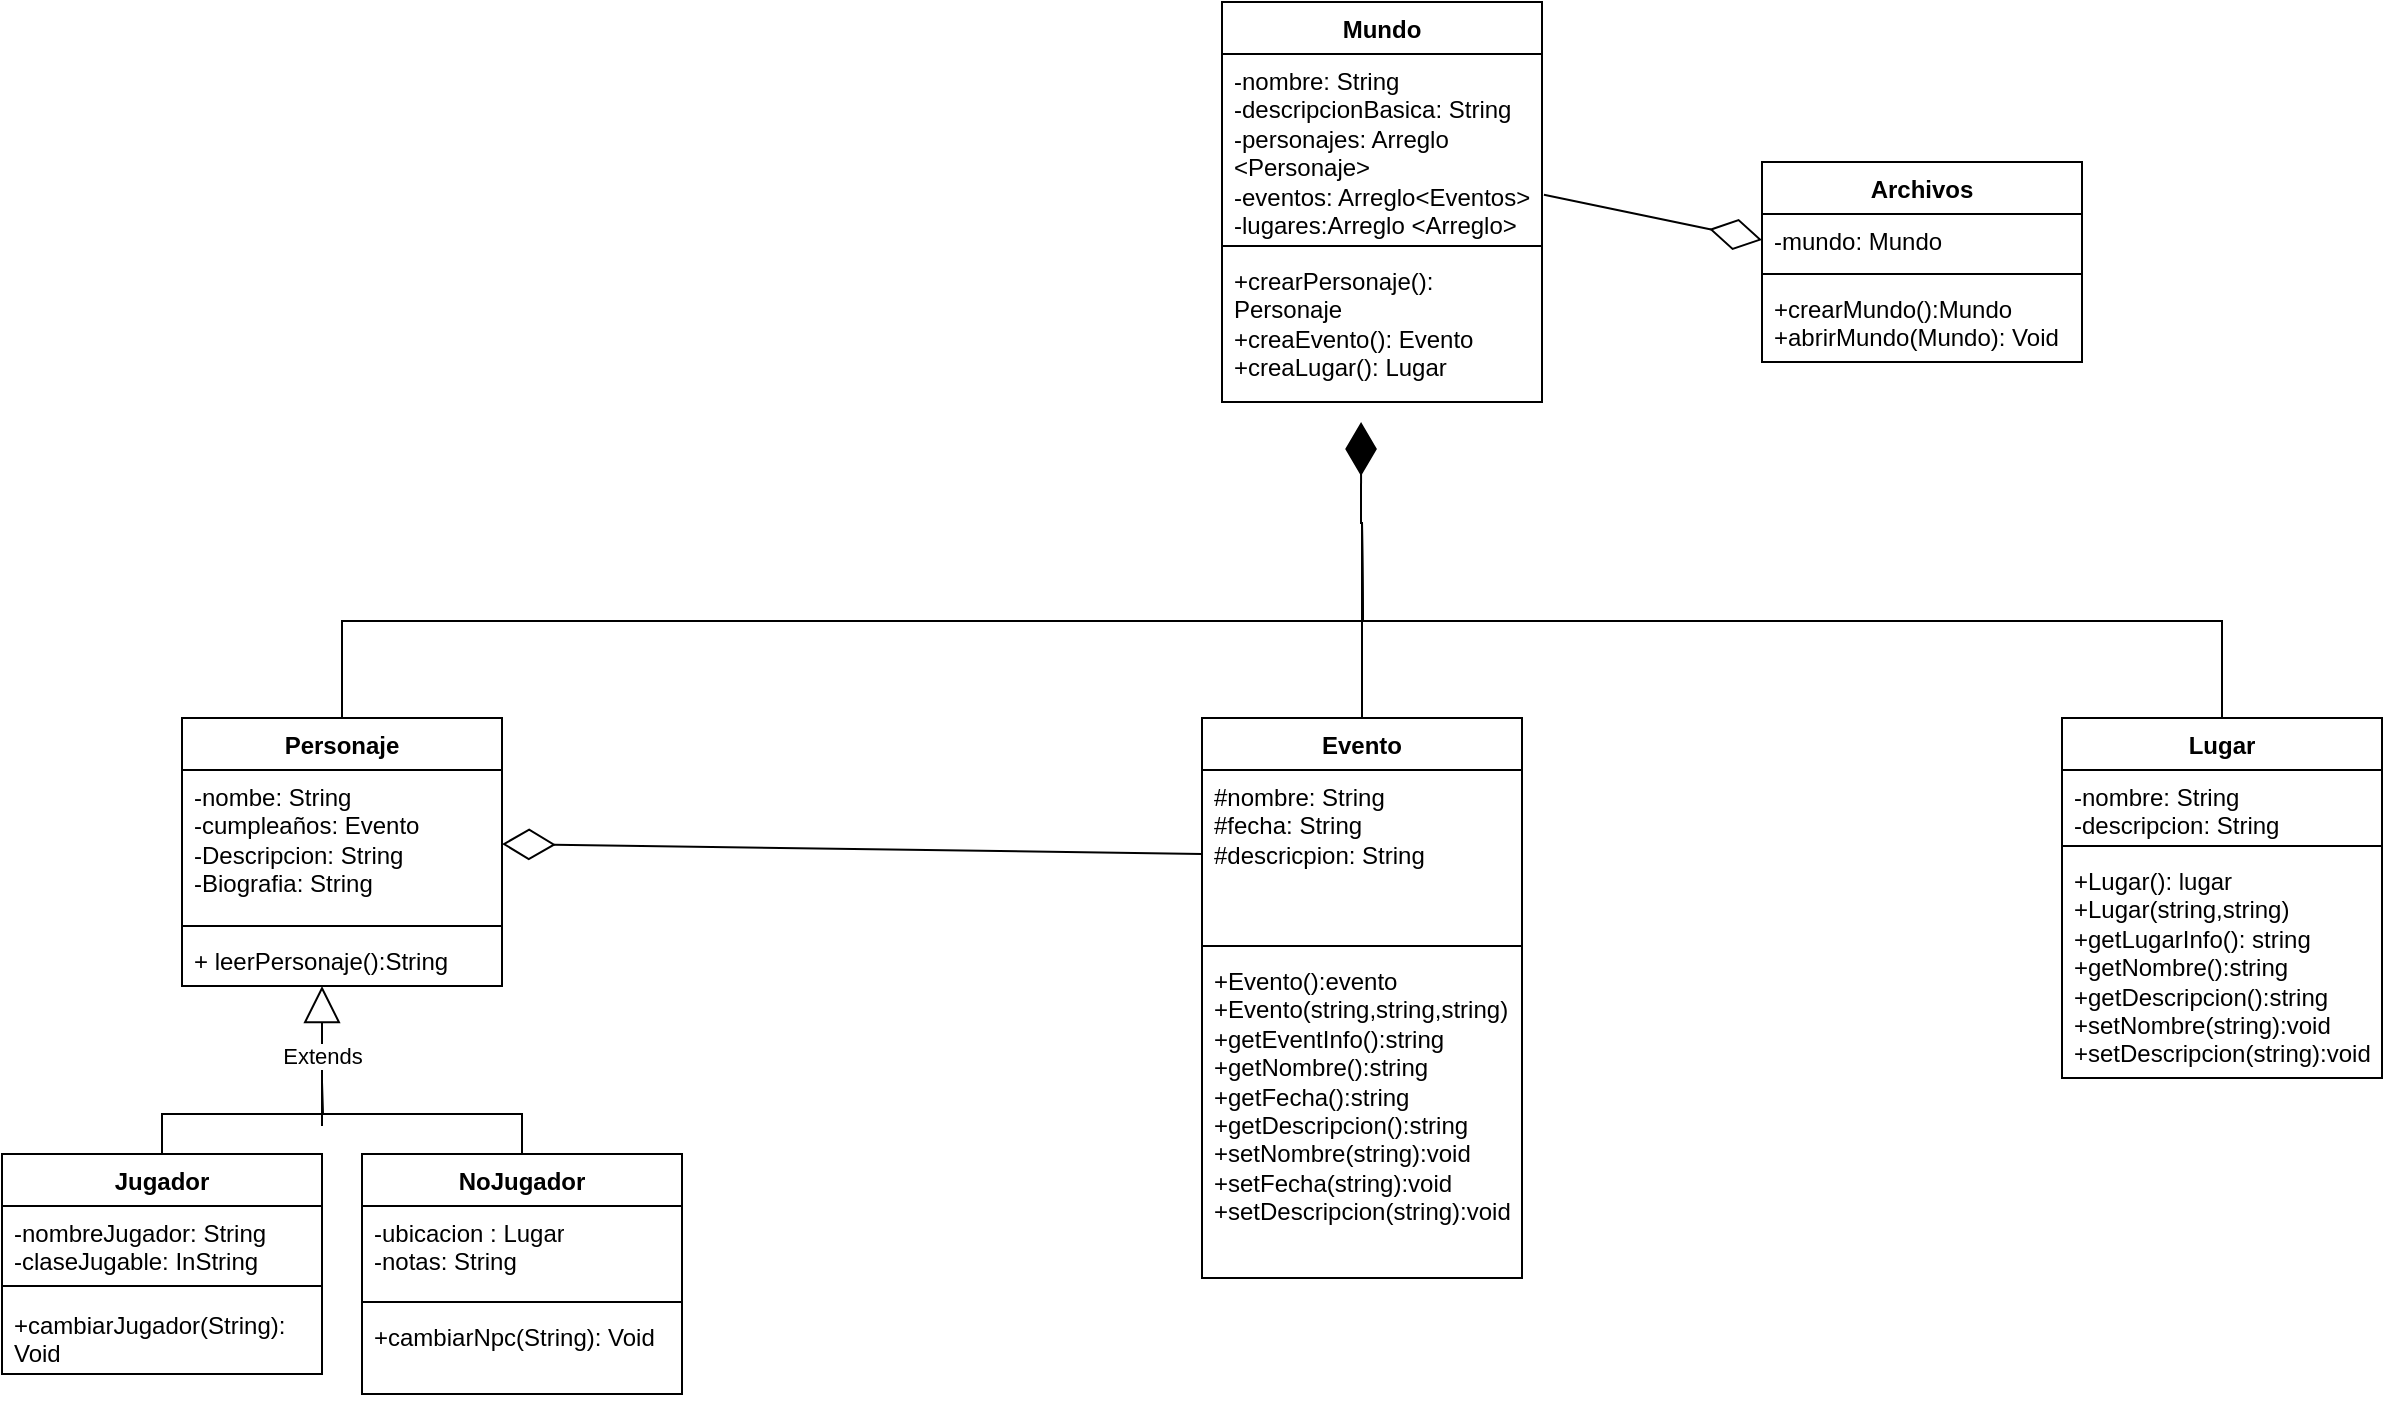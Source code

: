 <mxfile version="22.1.4" type="github">
  <diagram name="Página-1" id="b2sGQ0O7b21xchEfbVHK">
    <mxGraphModel dx="1753" dy="1630" grid="1" gridSize="10" guides="1" tooltips="1" connect="1" arrows="1" fold="1" page="1" pageScale="1" pageWidth="827" pageHeight="1169" math="0" shadow="0">
      <root>
        <mxCell id="0" />
        <mxCell id="1" parent="0" />
        <mxCell id="iOLiX6w0n6cZNtET1yug-1" value="Mundo" style="swimlane;fontStyle=1;align=center;verticalAlign=top;childLayout=stackLayout;horizontal=1;startSize=26;horizontalStack=0;resizeParent=1;resizeParentMax=0;resizeLast=0;collapsible=1;marginBottom=0;whiteSpace=wrap;html=1;" parent="1" vertex="1">
          <mxGeometry x="350" y="-40" width="160" height="200" as="geometry" />
        </mxCell>
        <mxCell id="iOLiX6w0n6cZNtET1yug-2" value="-nombre: String&lt;br&gt;-descripcionBasica: String&lt;br&gt;-personajes: Arreglo &amp;lt;Personaje&amp;gt;&lt;br&gt;-eventos: Arreglo&amp;lt;Eventos&amp;gt;&lt;br&gt;-lugares:Arreglo &amp;lt;Arreglo&amp;gt;" style="text;strokeColor=none;fillColor=none;align=left;verticalAlign=top;spacingLeft=4;spacingRight=4;overflow=hidden;rotatable=0;points=[[0,0.5],[1,0.5]];portConstraint=eastwest;whiteSpace=wrap;html=1;" parent="iOLiX6w0n6cZNtET1yug-1" vertex="1">
          <mxGeometry y="26" width="160" height="92" as="geometry" />
        </mxCell>
        <mxCell id="iOLiX6w0n6cZNtET1yug-3" value="" style="line;strokeWidth=1;fillColor=none;align=left;verticalAlign=middle;spacingTop=-1;spacingLeft=3;spacingRight=3;rotatable=0;labelPosition=right;points=[];portConstraint=eastwest;strokeColor=inherit;" parent="iOLiX6w0n6cZNtET1yug-1" vertex="1">
          <mxGeometry y="118" width="160" height="8" as="geometry" />
        </mxCell>
        <mxCell id="iOLiX6w0n6cZNtET1yug-4" value="+crearPersonaje(): Personaje&lt;br&gt;+creaEvento(): Evento&lt;br&gt;+creaLugar(): Lugar" style="text;strokeColor=none;fillColor=none;align=left;verticalAlign=top;spacingLeft=4;spacingRight=4;overflow=hidden;rotatable=0;points=[[0,0.5],[1,0.5]];portConstraint=eastwest;whiteSpace=wrap;html=1;" parent="iOLiX6w0n6cZNtET1yug-1" vertex="1">
          <mxGeometry y="126" width="160" height="74" as="geometry" />
        </mxCell>
        <mxCell id="iOLiX6w0n6cZNtET1yug-24" style="edgeStyle=orthogonalEdgeStyle;rounded=0;orthogonalLoop=1;jettySize=auto;html=1;exitX=0.5;exitY=0;exitDx=0;exitDy=0;endArrow=none;endFill=0;" parent="1" source="iOLiX6w0n6cZNtET1yug-5" edge="1">
          <mxGeometry relative="1" as="geometry">
            <mxPoint x="420" y="220" as="targetPoint" />
          </mxGeometry>
        </mxCell>
        <mxCell id="iOLiX6w0n6cZNtET1yug-5" value="Personaje" style="swimlane;fontStyle=1;align=center;verticalAlign=top;childLayout=stackLayout;horizontal=1;startSize=26;horizontalStack=0;resizeParent=1;resizeParentMax=0;resizeLast=0;collapsible=1;marginBottom=0;whiteSpace=wrap;html=1;" parent="1" vertex="1">
          <mxGeometry x="-170" y="318" width="160" height="134" as="geometry">
            <mxRectangle x="10" y="318" width="100" height="30" as="alternateBounds" />
          </mxGeometry>
        </mxCell>
        <mxCell id="iOLiX6w0n6cZNtET1yug-6" value="-nombe: String&lt;br&gt;-cumpleaños: Evento&lt;br&gt;-Descripcion: String&lt;br&gt;-Biografia: String" style="text;strokeColor=none;fillColor=none;align=left;verticalAlign=top;spacingLeft=4;spacingRight=4;overflow=hidden;rotatable=0;points=[[0,0.5],[1,0.5]];portConstraint=eastwest;whiteSpace=wrap;html=1;" parent="iOLiX6w0n6cZNtET1yug-5" vertex="1">
          <mxGeometry y="26" width="160" height="74" as="geometry" />
        </mxCell>
        <mxCell id="iOLiX6w0n6cZNtET1yug-7" value="" style="line;strokeWidth=1;fillColor=none;align=left;verticalAlign=middle;spacingTop=-1;spacingLeft=3;spacingRight=3;rotatable=0;labelPosition=right;points=[];portConstraint=eastwest;strokeColor=inherit;" parent="iOLiX6w0n6cZNtET1yug-5" vertex="1">
          <mxGeometry y="100" width="160" height="8" as="geometry" />
        </mxCell>
        <mxCell id="fIcGyZLEMwAVsQXeChhn-1" value="+ leerPersonaje():String" style="text;strokeColor=none;fillColor=none;align=left;verticalAlign=top;spacingLeft=4;spacingRight=4;overflow=hidden;rotatable=0;points=[[0,0.5],[1,0.5]];portConstraint=eastwest;whiteSpace=wrap;html=1;" parent="iOLiX6w0n6cZNtET1yug-5" vertex="1">
          <mxGeometry y="108" width="160" height="26" as="geometry" />
        </mxCell>
        <mxCell id="iOLiX6w0n6cZNtET1yug-25" style="edgeStyle=orthogonalEdgeStyle;rounded=0;orthogonalLoop=1;jettySize=auto;html=1;exitX=0.5;exitY=0;exitDx=0;exitDy=0;endArrow=none;endFill=0;" parent="1" source="iOLiX6w0n6cZNtET1yug-9" edge="1">
          <mxGeometry relative="1" as="geometry">
            <mxPoint x="420" y="220" as="targetPoint" />
          </mxGeometry>
        </mxCell>
        <mxCell id="iOLiX6w0n6cZNtET1yug-9" value="Evento" style="swimlane;fontStyle=1;align=center;verticalAlign=top;childLayout=stackLayout;horizontal=1;startSize=26;horizontalStack=0;resizeParent=1;resizeParentMax=0;resizeLast=0;collapsible=1;marginBottom=0;whiteSpace=wrap;html=1;" parent="1" vertex="1">
          <mxGeometry x="340" y="318" width="160" height="280" as="geometry" />
        </mxCell>
        <mxCell id="iOLiX6w0n6cZNtET1yug-10" value="#nombre: String&lt;br&gt;#fecha: String&lt;br&gt;#descricpion: String" style="text;strokeColor=none;fillColor=none;align=left;verticalAlign=top;spacingLeft=4;spacingRight=4;overflow=hidden;rotatable=0;points=[[0,0.5],[1,0.5]];portConstraint=eastwest;whiteSpace=wrap;html=1;" parent="iOLiX6w0n6cZNtET1yug-9" vertex="1">
          <mxGeometry y="26" width="160" height="84" as="geometry" />
        </mxCell>
        <mxCell id="iOLiX6w0n6cZNtET1yug-11" value="" style="line;strokeWidth=1;fillColor=none;align=left;verticalAlign=middle;spacingTop=-1;spacingLeft=3;spacingRight=3;rotatable=0;labelPosition=right;points=[];portConstraint=eastwest;strokeColor=inherit;" parent="iOLiX6w0n6cZNtET1yug-9" vertex="1">
          <mxGeometry y="110" width="160" height="8" as="geometry" />
        </mxCell>
        <mxCell id="fIcGyZLEMwAVsQXeChhn-2" value="+Evento():evento&lt;br&gt;+Evento(string,string,string)&lt;br&gt;+getEventInfo():string&lt;br&gt;+getNombre():string&lt;br&gt;+getFecha():string&lt;br&gt;+getDescripcion():string&lt;br&gt;+setNombre(string):void&lt;br&gt;+setFecha(string):void&lt;br&gt;+setDescripcion(string):void" style="text;strokeColor=none;fillColor=none;align=left;verticalAlign=top;spacingLeft=4;spacingRight=4;overflow=hidden;rotatable=0;points=[[0,0.5],[1,0.5]];portConstraint=eastwest;whiteSpace=wrap;html=1;" parent="iOLiX6w0n6cZNtET1yug-9" vertex="1">
          <mxGeometry y="118" width="160" height="162" as="geometry" />
        </mxCell>
        <mxCell id="iOLiX6w0n6cZNtET1yug-26" style="edgeStyle=orthogonalEdgeStyle;rounded=0;orthogonalLoop=1;jettySize=auto;html=1;exitX=0.5;exitY=0;exitDx=0;exitDy=0;endArrow=none;endFill=0;" parent="1" source="iOLiX6w0n6cZNtET1yug-13" edge="1">
          <mxGeometry relative="1" as="geometry">
            <mxPoint x="420" y="220" as="targetPoint" />
          </mxGeometry>
        </mxCell>
        <mxCell id="iOLiX6w0n6cZNtET1yug-13" value="Lugar" style="swimlane;fontStyle=1;align=center;verticalAlign=top;childLayout=stackLayout;horizontal=1;startSize=26;horizontalStack=0;resizeParent=1;resizeParentMax=0;resizeLast=0;collapsible=1;marginBottom=0;whiteSpace=wrap;html=1;" parent="1" vertex="1">
          <mxGeometry x="770" y="318" width="160" height="180" as="geometry" />
        </mxCell>
        <mxCell id="iOLiX6w0n6cZNtET1yug-14" value="-nombre: String&lt;br&gt;-descripcion: String" style="text;strokeColor=none;fillColor=none;align=left;verticalAlign=top;spacingLeft=4;spacingRight=4;overflow=hidden;rotatable=0;points=[[0,0.5],[1,0.5]];portConstraint=eastwest;whiteSpace=wrap;html=1;" parent="iOLiX6w0n6cZNtET1yug-13" vertex="1">
          <mxGeometry y="26" width="160" height="34" as="geometry" />
        </mxCell>
        <mxCell id="iOLiX6w0n6cZNtET1yug-15" value="" style="line;strokeWidth=1;fillColor=none;align=left;verticalAlign=middle;spacingTop=-1;spacingLeft=3;spacingRight=3;rotatable=0;labelPosition=right;points=[];portConstraint=eastwest;strokeColor=inherit;" parent="iOLiX6w0n6cZNtET1yug-13" vertex="1">
          <mxGeometry y="60" width="160" height="8" as="geometry" />
        </mxCell>
        <mxCell id="fIcGyZLEMwAVsQXeChhn-3" value="+Lugar(): lugar&lt;br&gt;+Lugar(string,string)&lt;br&gt;+getLugarInfo(): string&lt;br&gt;+getNombre():string&lt;br&gt;+getDescripcion():string&lt;br&gt;+setNombre(string):void&lt;br&gt;+setDescripcion(string):void" style="text;strokeColor=none;fillColor=none;align=left;verticalAlign=top;spacingLeft=4;spacingRight=4;overflow=hidden;rotatable=0;points=[[0,0.5],[1,0.5]];portConstraint=eastwest;whiteSpace=wrap;html=1;" parent="iOLiX6w0n6cZNtET1yug-13" vertex="1">
          <mxGeometry y="68" width="160" height="112" as="geometry" />
        </mxCell>
        <mxCell id="iOLiX6w0n6cZNtET1yug-28" value="" style="endArrow=diamondThin;endFill=1;endSize=24;html=1;rounded=0;entryX=0.519;entryY=1.115;entryDx=0;entryDy=0;entryPerimeter=0;" parent="1" edge="1">
          <mxGeometry width="160" relative="1" as="geometry">
            <mxPoint x="419.5" y="221.01" as="sourcePoint" />
            <mxPoint x="419.54" y="170" as="targetPoint" />
          </mxGeometry>
        </mxCell>
        <mxCell id="iOLiX6w0n6cZNtET1yug-29" value="" style="endArrow=diamondThin;endFill=0;endSize=24;html=1;rounded=0;exitX=0;exitY=0.5;exitDx=0;exitDy=0;entryX=1;entryY=0.5;entryDx=0;entryDy=0;" parent="1" source="iOLiX6w0n6cZNtET1yug-10" target="iOLiX6w0n6cZNtET1yug-6" edge="1">
          <mxGeometry width="160" relative="1" as="geometry">
            <mxPoint x="140" y="550" as="sourcePoint" />
            <mxPoint x="300" y="550" as="targetPoint" />
          </mxGeometry>
        </mxCell>
        <mxCell id="iOLiX6w0n6cZNtET1yug-36" value="Archivos" style="swimlane;fontStyle=1;align=center;verticalAlign=top;childLayout=stackLayout;horizontal=1;startSize=26;horizontalStack=0;resizeParent=1;resizeParentMax=0;resizeLast=0;collapsible=1;marginBottom=0;whiteSpace=wrap;html=1;" parent="1" vertex="1">
          <mxGeometry x="620" y="40" width="160" height="100" as="geometry" />
        </mxCell>
        <mxCell id="iOLiX6w0n6cZNtET1yug-37" value="-mundo: Mundo" style="text;strokeColor=none;fillColor=none;align=left;verticalAlign=top;spacingLeft=4;spacingRight=4;overflow=hidden;rotatable=0;points=[[0,0.5],[1,0.5]];portConstraint=eastwest;whiteSpace=wrap;html=1;" parent="iOLiX6w0n6cZNtET1yug-36" vertex="1">
          <mxGeometry y="26" width="160" height="26" as="geometry" />
        </mxCell>
        <mxCell id="iOLiX6w0n6cZNtET1yug-38" value="" style="line;strokeWidth=1;fillColor=none;align=left;verticalAlign=middle;spacingTop=-1;spacingLeft=3;spacingRight=3;rotatable=0;labelPosition=right;points=[];portConstraint=eastwest;strokeColor=inherit;" parent="iOLiX6w0n6cZNtET1yug-36" vertex="1">
          <mxGeometry y="52" width="160" height="8" as="geometry" />
        </mxCell>
        <mxCell id="iOLiX6w0n6cZNtET1yug-39" value="+crearMundo():Mundo&lt;br&gt;+abrirMundo(Mundo): Void" style="text;strokeColor=none;fillColor=none;align=left;verticalAlign=top;spacingLeft=4;spacingRight=4;overflow=hidden;rotatable=0;points=[[0,0.5],[1,0.5]];portConstraint=eastwest;whiteSpace=wrap;html=1;" parent="iOLiX6w0n6cZNtET1yug-36" vertex="1">
          <mxGeometry y="60" width="160" height="40" as="geometry" />
        </mxCell>
        <mxCell id="iOLiX6w0n6cZNtET1yug-40" value="" style="endArrow=diamondThin;endFill=0;endSize=24;html=1;rounded=0;entryX=0;entryY=0.5;entryDx=0;entryDy=0;exitX=1.006;exitY=0.765;exitDx=0;exitDy=0;exitPerimeter=0;" parent="1" source="iOLiX6w0n6cZNtET1yug-2" target="iOLiX6w0n6cZNtET1yug-37" edge="1">
          <mxGeometry width="160" relative="1" as="geometry">
            <mxPoint x="530" y="90" as="sourcePoint" />
            <mxPoint x="480" y="195" as="targetPoint" />
          </mxGeometry>
        </mxCell>
        <mxCell id="fIcGyZLEMwAVsQXeChhn-13" style="edgeStyle=orthogonalEdgeStyle;rounded=0;orthogonalLoop=1;jettySize=auto;html=1;endArrow=none;endFill=0;" parent="1" edge="1">
          <mxGeometry relative="1" as="geometry">
            <mxPoint x="-120" y="516" as="targetPoint" />
            <Array as="points">
              <mxPoint y="516" />
            </Array>
            <mxPoint y="536" as="sourcePoint" />
          </mxGeometry>
        </mxCell>
        <mxCell id="fIcGyZLEMwAVsQXeChhn-11" value="Extends" style="endArrow=block;endSize=16;endFill=0;html=1;rounded=0;" parent="1" edge="1">
          <mxGeometry width="160" relative="1" as="geometry">
            <mxPoint x="-100" y="522" as="sourcePoint" />
            <mxPoint x="-100" y="452" as="targetPoint" />
          </mxGeometry>
        </mxCell>
        <mxCell id="RlfxiXrorSOgyYz_VcMw-8" style="edgeStyle=orthogonalEdgeStyle;rounded=0;orthogonalLoop=1;jettySize=auto;html=1;exitX=0.5;exitY=0;exitDx=0;exitDy=0;endArrow=none;endFill=0;" parent="1" source="RlfxiXrorSOgyYz_VcMw-2" edge="1">
          <mxGeometry relative="1" as="geometry">
            <mxPoint x="-100" y="500" as="targetPoint" />
          </mxGeometry>
        </mxCell>
        <mxCell id="RlfxiXrorSOgyYz_VcMw-2" value="Jugador" style="swimlane;fontStyle=1;align=center;verticalAlign=top;childLayout=stackLayout;horizontal=1;startSize=26;horizontalStack=0;resizeParent=1;resizeParentMax=0;resizeLast=0;collapsible=1;marginBottom=0;whiteSpace=wrap;html=1;" parent="1" vertex="1">
          <mxGeometry x="-260" y="536" width="160" height="110" as="geometry" />
        </mxCell>
        <mxCell id="RlfxiXrorSOgyYz_VcMw-3" value="-nombreJugador: String&lt;br style=&quot;border-color: var(--border-color);&quot;&gt;-claseJugable: InString" style="text;strokeColor=none;fillColor=none;align=left;verticalAlign=top;spacingLeft=4;spacingRight=4;overflow=hidden;rotatable=0;points=[[0,0.5],[1,0.5]];portConstraint=eastwest;whiteSpace=wrap;html=1;" parent="RlfxiXrorSOgyYz_VcMw-2" vertex="1">
          <mxGeometry y="26" width="160" height="34" as="geometry" />
        </mxCell>
        <mxCell id="RlfxiXrorSOgyYz_VcMw-4" value="" style="line;strokeWidth=1;fillColor=none;align=left;verticalAlign=middle;spacingTop=-1;spacingLeft=3;spacingRight=3;rotatable=0;labelPosition=right;points=[];portConstraint=eastwest;strokeColor=inherit;" parent="RlfxiXrorSOgyYz_VcMw-2" vertex="1">
          <mxGeometry y="60" width="160" height="12" as="geometry" />
        </mxCell>
        <mxCell id="RlfxiXrorSOgyYz_VcMw-5" value="+cambiarJugador(String): Void" style="text;strokeColor=none;fillColor=none;align=left;verticalAlign=top;spacingLeft=4;spacingRight=4;overflow=hidden;rotatable=0;points=[[0,0.5],[1,0.5]];portConstraint=eastwest;whiteSpace=wrap;html=1;" parent="RlfxiXrorSOgyYz_VcMw-2" vertex="1">
          <mxGeometry y="72" width="160" height="38" as="geometry" />
        </mxCell>
        <mxCell id="RlfxiXrorSOgyYz_VcMw-9" value="NoJugador" style="swimlane;fontStyle=1;align=center;verticalAlign=top;childLayout=stackLayout;horizontal=1;startSize=26;horizontalStack=0;resizeParent=1;resizeParentMax=0;resizeLast=0;collapsible=1;marginBottom=0;whiteSpace=wrap;html=1;" parent="1" vertex="1">
          <mxGeometry x="-80" y="536" width="160" height="120" as="geometry" />
        </mxCell>
        <mxCell id="RlfxiXrorSOgyYz_VcMw-10" value="-ubicacion : Lugar&lt;br&gt;-notas: String" style="text;strokeColor=none;fillColor=none;align=left;verticalAlign=top;spacingLeft=4;spacingRight=4;overflow=hidden;rotatable=0;points=[[0,0.5],[1,0.5]];portConstraint=eastwest;whiteSpace=wrap;html=1;" parent="RlfxiXrorSOgyYz_VcMw-9" vertex="1">
          <mxGeometry y="26" width="160" height="44" as="geometry" />
        </mxCell>
        <mxCell id="RlfxiXrorSOgyYz_VcMw-11" value="" style="line;strokeWidth=1;fillColor=none;align=left;verticalAlign=middle;spacingTop=-1;spacingLeft=3;spacingRight=3;rotatable=0;labelPosition=right;points=[];portConstraint=eastwest;strokeColor=inherit;" parent="RlfxiXrorSOgyYz_VcMw-9" vertex="1">
          <mxGeometry y="70" width="160" height="8" as="geometry" />
        </mxCell>
        <mxCell id="RlfxiXrorSOgyYz_VcMw-12" value="+cambiarNpc(String): Void" style="text;strokeColor=none;fillColor=none;align=left;verticalAlign=top;spacingLeft=4;spacingRight=4;overflow=hidden;rotatable=0;points=[[0,0.5],[1,0.5]];portConstraint=eastwest;whiteSpace=wrap;html=1;" parent="RlfxiXrorSOgyYz_VcMw-9" vertex="1">
          <mxGeometry y="78" width="160" height="42" as="geometry" />
        </mxCell>
      </root>
    </mxGraphModel>
  </diagram>
</mxfile>
